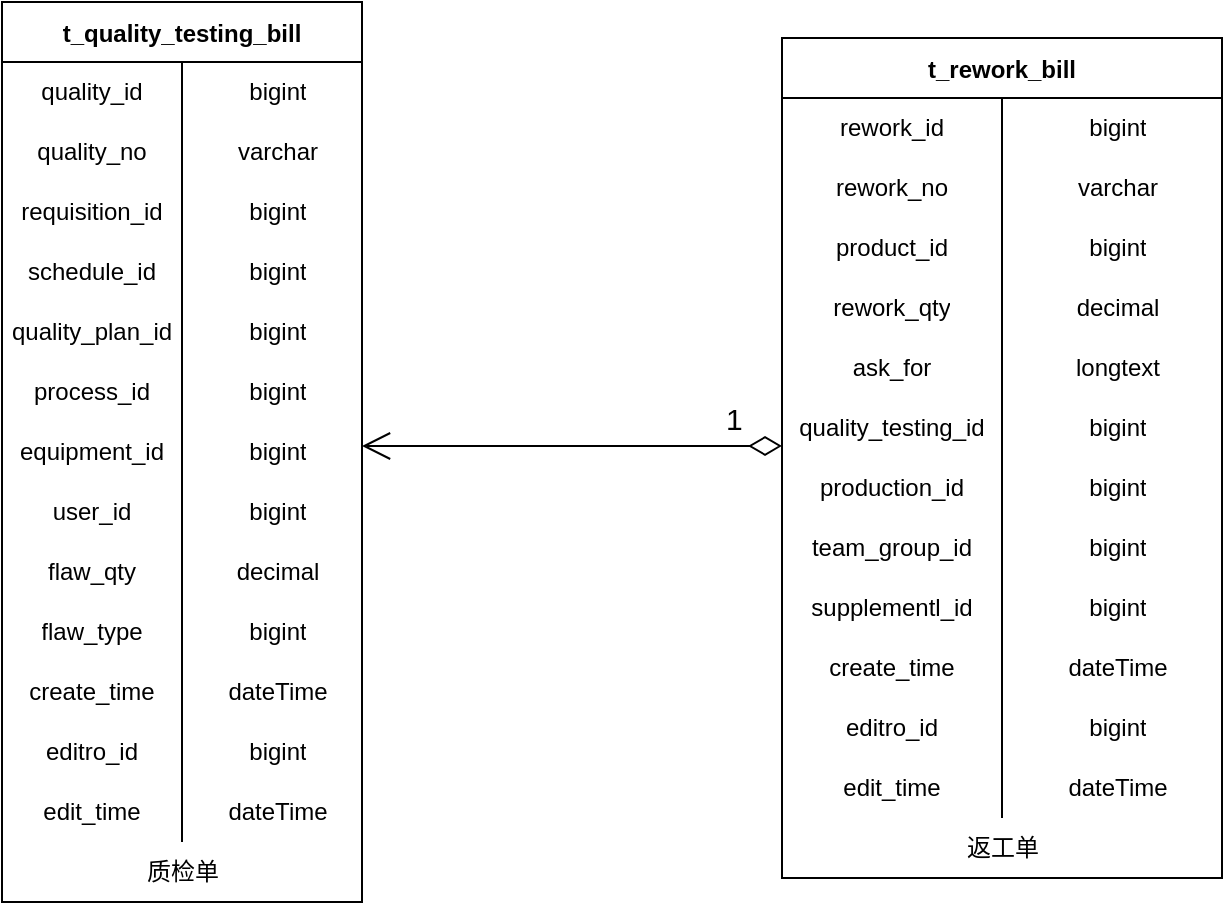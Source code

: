 <mxfile version="20.0.4" type="github">
  <diagram id="NBK3F4hpq46sdRmManh5" name="第 1 页">
    <mxGraphModel dx="1422" dy="786" grid="1" gridSize="10" guides="1" tooltips="1" connect="1" arrows="1" fold="1" page="1" pageScale="1" pageWidth="1654" pageHeight="2336" math="0" shadow="0">
      <root>
        <mxCell id="0" />
        <mxCell id="1" parent="0" />
        <mxCell id="cgO7AxnXe0ZDHDMXVODR-1" value="t_quality_testing_bill" style="shape=table;startSize=30;container=1;collapsible=0;childLayout=tableLayout;fixedRows=1;rowLines=0;fontStyle=1;" vertex="1" parent="1">
          <mxGeometry x="430" y="1110" width="180" height="450" as="geometry" />
        </mxCell>
        <mxCell id="cgO7AxnXe0ZDHDMXVODR-2" value="" style="shape=tableRow;horizontal=0;startSize=0;swimlaneHead=0;swimlaneBody=0;top=0;left=0;bottom=0;right=0;collapsible=0;dropTarget=0;fillColor=none;points=[[0,0.5],[1,0.5]];portConstraint=eastwest;" vertex="1" parent="cgO7AxnXe0ZDHDMXVODR-1">
          <mxGeometry y="30" width="180" height="30" as="geometry" />
        </mxCell>
        <mxCell id="cgO7AxnXe0ZDHDMXVODR-3" value="quality_id" style="shape=partialRectangle;html=1;whiteSpace=wrap;connectable=0;fillColor=none;top=0;left=0;bottom=0;right=0;overflow=hidden;pointerEvents=1;" vertex="1" parent="cgO7AxnXe0ZDHDMXVODR-2">
          <mxGeometry width="90" height="30" as="geometry">
            <mxRectangle width="90" height="30" as="alternateBounds" />
          </mxGeometry>
        </mxCell>
        <mxCell id="cgO7AxnXe0ZDHDMXVODR-4" value="bigint" style="shape=partialRectangle;html=1;whiteSpace=wrap;connectable=0;fillColor=none;top=0;left=0;bottom=0;right=0;align=center;spacingLeft=6;overflow=hidden;" vertex="1" parent="cgO7AxnXe0ZDHDMXVODR-2">
          <mxGeometry x="90" width="90" height="30" as="geometry">
            <mxRectangle width="90" height="30" as="alternateBounds" />
          </mxGeometry>
        </mxCell>
        <mxCell id="cgO7AxnXe0ZDHDMXVODR-5" value="" style="shape=tableRow;horizontal=0;startSize=0;swimlaneHead=0;swimlaneBody=0;top=0;left=0;bottom=0;right=0;collapsible=0;dropTarget=0;fillColor=none;points=[[0,0.5],[1,0.5]];portConstraint=eastwest;" vertex="1" parent="cgO7AxnXe0ZDHDMXVODR-1">
          <mxGeometry y="60" width="180" height="30" as="geometry" />
        </mxCell>
        <mxCell id="cgO7AxnXe0ZDHDMXVODR-6" value="quality_no" style="shape=partialRectangle;html=1;whiteSpace=wrap;connectable=0;fillColor=none;top=0;left=0;bottom=0;right=0;overflow=hidden;" vertex="1" parent="cgO7AxnXe0ZDHDMXVODR-5">
          <mxGeometry width="90" height="30" as="geometry">
            <mxRectangle width="90" height="30" as="alternateBounds" />
          </mxGeometry>
        </mxCell>
        <mxCell id="cgO7AxnXe0ZDHDMXVODR-7" value="varchar" style="shape=partialRectangle;html=1;whiteSpace=wrap;connectable=0;fillColor=none;top=0;left=0;bottom=0;right=0;align=center;spacingLeft=6;overflow=hidden;" vertex="1" parent="cgO7AxnXe0ZDHDMXVODR-5">
          <mxGeometry x="90" width="90" height="30" as="geometry">
            <mxRectangle width="90" height="30" as="alternateBounds" />
          </mxGeometry>
        </mxCell>
        <mxCell id="cgO7AxnXe0ZDHDMXVODR-8" value="" style="shape=tableRow;horizontal=0;startSize=0;swimlaneHead=0;swimlaneBody=0;top=0;left=0;bottom=0;right=0;collapsible=0;dropTarget=0;fillColor=none;points=[[0,0.5],[1,0.5]];portConstraint=eastwest;" vertex="1" parent="cgO7AxnXe0ZDHDMXVODR-1">
          <mxGeometry y="90" width="180" height="30" as="geometry" />
        </mxCell>
        <mxCell id="cgO7AxnXe0ZDHDMXVODR-9" value="requisition_id" style="shape=partialRectangle;html=1;whiteSpace=wrap;connectable=0;fillColor=none;top=0;left=0;bottom=0;right=0;overflow=hidden;" vertex="1" parent="cgO7AxnXe0ZDHDMXVODR-8">
          <mxGeometry width="90" height="30" as="geometry">
            <mxRectangle width="90" height="30" as="alternateBounds" />
          </mxGeometry>
        </mxCell>
        <mxCell id="cgO7AxnXe0ZDHDMXVODR-10" value="bigint" style="shape=partialRectangle;html=1;whiteSpace=wrap;connectable=0;fillColor=none;top=0;left=0;bottom=0;right=0;align=center;spacingLeft=6;overflow=hidden;" vertex="1" parent="cgO7AxnXe0ZDHDMXVODR-8">
          <mxGeometry x="90" width="90" height="30" as="geometry">
            <mxRectangle width="90" height="30" as="alternateBounds" />
          </mxGeometry>
        </mxCell>
        <mxCell id="cgO7AxnXe0ZDHDMXVODR-11" style="shape=tableRow;horizontal=0;startSize=0;swimlaneHead=0;swimlaneBody=0;top=0;left=0;bottom=0;right=0;collapsible=0;dropTarget=0;fillColor=none;points=[[0,0.5],[1,0.5]];portConstraint=eastwest;" vertex="1" parent="cgO7AxnXe0ZDHDMXVODR-1">
          <mxGeometry y="120" width="180" height="30" as="geometry" />
        </mxCell>
        <mxCell id="cgO7AxnXe0ZDHDMXVODR-12" value="schedule_id" style="shape=partialRectangle;html=1;whiteSpace=wrap;connectable=0;fillColor=none;top=0;left=0;bottom=0;right=0;overflow=hidden;" vertex="1" parent="cgO7AxnXe0ZDHDMXVODR-11">
          <mxGeometry width="90" height="30" as="geometry">
            <mxRectangle width="90" height="30" as="alternateBounds" />
          </mxGeometry>
        </mxCell>
        <mxCell id="cgO7AxnXe0ZDHDMXVODR-13" value="bigint" style="shape=partialRectangle;html=1;whiteSpace=wrap;connectable=0;fillColor=none;top=0;left=0;bottom=0;right=0;align=center;spacingLeft=6;overflow=hidden;" vertex="1" parent="cgO7AxnXe0ZDHDMXVODR-11">
          <mxGeometry x="90" width="90" height="30" as="geometry">
            <mxRectangle width="90" height="30" as="alternateBounds" />
          </mxGeometry>
        </mxCell>
        <mxCell id="cgO7AxnXe0ZDHDMXVODR-14" style="shape=tableRow;horizontal=0;startSize=0;swimlaneHead=0;swimlaneBody=0;top=0;left=0;bottom=0;right=0;collapsible=0;dropTarget=0;fillColor=none;points=[[0,0.5],[1,0.5]];portConstraint=eastwest;" vertex="1" parent="cgO7AxnXe0ZDHDMXVODR-1">
          <mxGeometry y="150" width="180" height="30" as="geometry" />
        </mxCell>
        <mxCell id="cgO7AxnXe0ZDHDMXVODR-15" value="quality_plan_id" style="shape=partialRectangle;html=1;whiteSpace=wrap;connectable=0;fillColor=none;top=0;left=0;bottom=0;right=0;overflow=hidden;" vertex="1" parent="cgO7AxnXe0ZDHDMXVODR-14">
          <mxGeometry width="90" height="30" as="geometry">
            <mxRectangle width="90" height="30" as="alternateBounds" />
          </mxGeometry>
        </mxCell>
        <mxCell id="cgO7AxnXe0ZDHDMXVODR-16" value="bigint" style="shape=partialRectangle;html=1;whiteSpace=wrap;connectable=0;fillColor=none;top=0;left=0;bottom=0;right=0;align=center;spacingLeft=6;overflow=hidden;" vertex="1" parent="cgO7AxnXe0ZDHDMXVODR-14">
          <mxGeometry x="90" width="90" height="30" as="geometry">
            <mxRectangle width="90" height="30" as="alternateBounds" />
          </mxGeometry>
        </mxCell>
        <mxCell id="cgO7AxnXe0ZDHDMXVODR-17" style="shape=tableRow;horizontal=0;startSize=0;swimlaneHead=0;swimlaneBody=0;top=0;left=0;bottom=0;right=0;collapsible=0;dropTarget=0;fillColor=none;points=[[0,0.5],[1,0.5]];portConstraint=eastwest;" vertex="1" parent="cgO7AxnXe0ZDHDMXVODR-1">
          <mxGeometry y="180" width="180" height="30" as="geometry" />
        </mxCell>
        <mxCell id="cgO7AxnXe0ZDHDMXVODR-18" value="process_id" style="shape=partialRectangle;html=1;whiteSpace=wrap;connectable=0;fillColor=none;top=0;left=0;bottom=0;right=0;overflow=hidden;" vertex="1" parent="cgO7AxnXe0ZDHDMXVODR-17">
          <mxGeometry width="90" height="30" as="geometry">
            <mxRectangle width="90" height="30" as="alternateBounds" />
          </mxGeometry>
        </mxCell>
        <mxCell id="cgO7AxnXe0ZDHDMXVODR-19" value="bigint" style="shape=partialRectangle;html=1;whiteSpace=wrap;connectable=0;fillColor=none;top=0;left=0;bottom=0;right=0;align=center;spacingLeft=6;overflow=hidden;" vertex="1" parent="cgO7AxnXe0ZDHDMXVODR-17">
          <mxGeometry x="90" width="90" height="30" as="geometry">
            <mxRectangle width="90" height="30" as="alternateBounds" />
          </mxGeometry>
        </mxCell>
        <mxCell id="cgO7AxnXe0ZDHDMXVODR-20" style="shape=tableRow;horizontal=0;startSize=0;swimlaneHead=0;swimlaneBody=0;top=0;left=0;bottom=0;right=0;collapsible=0;dropTarget=0;fillColor=none;points=[[0,0.5],[1,0.5]];portConstraint=eastwest;" vertex="1" parent="cgO7AxnXe0ZDHDMXVODR-1">
          <mxGeometry y="210" width="180" height="30" as="geometry" />
        </mxCell>
        <mxCell id="cgO7AxnXe0ZDHDMXVODR-21" value="equipment_id" style="shape=partialRectangle;html=1;whiteSpace=wrap;connectable=0;fillColor=none;top=0;left=0;bottom=0;right=0;overflow=hidden;" vertex="1" parent="cgO7AxnXe0ZDHDMXVODR-20">
          <mxGeometry width="90" height="30" as="geometry">
            <mxRectangle width="90" height="30" as="alternateBounds" />
          </mxGeometry>
        </mxCell>
        <mxCell id="cgO7AxnXe0ZDHDMXVODR-22" value="bigint" style="shape=partialRectangle;html=1;whiteSpace=wrap;connectable=0;fillColor=none;top=0;left=0;bottom=0;right=0;align=center;spacingLeft=6;overflow=hidden;" vertex="1" parent="cgO7AxnXe0ZDHDMXVODR-20">
          <mxGeometry x="90" width="90" height="30" as="geometry">
            <mxRectangle width="90" height="30" as="alternateBounds" />
          </mxGeometry>
        </mxCell>
        <mxCell id="cgO7AxnXe0ZDHDMXVODR-23" style="shape=tableRow;horizontal=0;startSize=0;swimlaneHead=0;swimlaneBody=0;top=0;left=0;bottom=0;right=0;collapsible=0;dropTarget=0;fillColor=none;points=[[0,0.5],[1,0.5]];portConstraint=eastwest;" vertex="1" parent="cgO7AxnXe0ZDHDMXVODR-1">
          <mxGeometry y="240" width="180" height="30" as="geometry" />
        </mxCell>
        <mxCell id="cgO7AxnXe0ZDHDMXVODR-24" value="user_id" style="shape=partialRectangle;html=1;whiteSpace=wrap;connectable=0;fillColor=none;top=0;left=0;bottom=0;right=0;overflow=hidden;" vertex="1" parent="cgO7AxnXe0ZDHDMXVODR-23">
          <mxGeometry width="90" height="30" as="geometry">
            <mxRectangle width="90" height="30" as="alternateBounds" />
          </mxGeometry>
        </mxCell>
        <mxCell id="cgO7AxnXe0ZDHDMXVODR-25" value="bigint" style="shape=partialRectangle;html=1;whiteSpace=wrap;connectable=0;fillColor=none;top=0;left=0;bottom=0;right=0;align=center;spacingLeft=6;overflow=hidden;" vertex="1" parent="cgO7AxnXe0ZDHDMXVODR-23">
          <mxGeometry x="90" width="90" height="30" as="geometry">
            <mxRectangle width="90" height="30" as="alternateBounds" />
          </mxGeometry>
        </mxCell>
        <mxCell id="cgO7AxnXe0ZDHDMXVODR-26" style="shape=tableRow;horizontal=0;startSize=0;swimlaneHead=0;swimlaneBody=0;top=0;left=0;bottom=0;right=0;collapsible=0;dropTarget=0;fillColor=none;points=[[0,0.5],[1,0.5]];portConstraint=eastwest;" vertex="1" parent="cgO7AxnXe0ZDHDMXVODR-1">
          <mxGeometry y="270" width="180" height="30" as="geometry" />
        </mxCell>
        <mxCell id="cgO7AxnXe0ZDHDMXVODR-27" value="flaw_qty" style="shape=partialRectangle;html=1;whiteSpace=wrap;connectable=0;fillColor=none;top=0;left=0;bottom=0;right=0;overflow=hidden;" vertex="1" parent="cgO7AxnXe0ZDHDMXVODR-26">
          <mxGeometry width="90" height="30" as="geometry">
            <mxRectangle width="90" height="30" as="alternateBounds" />
          </mxGeometry>
        </mxCell>
        <mxCell id="cgO7AxnXe0ZDHDMXVODR-28" value="decimal" style="shape=partialRectangle;html=1;whiteSpace=wrap;connectable=0;fillColor=none;top=0;left=0;bottom=0;right=0;align=center;spacingLeft=6;overflow=hidden;" vertex="1" parent="cgO7AxnXe0ZDHDMXVODR-26">
          <mxGeometry x="90" width="90" height="30" as="geometry">
            <mxRectangle width="90" height="30" as="alternateBounds" />
          </mxGeometry>
        </mxCell>
        <mxCell id="cgO7AxnXe0ZDHDMXVODR-29" style="shape=tableRow;horizontal=0;startSize=0;swimlaneHead=0;swimlaneBody=0;top=0;left=0;bottom=0;right=0;collapsible=0;dropTarget=0;fillColor=none;points=[[0,0.5],[1,0.5]];portConstraint=eastwest;" vertex="1" parent="cgO7AxnXe0ZDHDMXVODR-1">
          <mxGeometry y="300" width="180" height="30" as="geometry" />
        </mxCell>
        <mxCell id="cgO7AxnXe0ZDHDMXVODR-30" value="flaw_type" style="shape=partialRectangle;html=1;whiteSpace=wrap;connectable=0;fillColor=none;top=0;left=0;bottom=0;right=0;overflow=hidden;" vertex="1" parent="cgO7AxnXe0ZDHDMXVODR-29">
          <mxGeometry width="90" height="30" as="geometry">
            <mxRectangle width="90" height="30" as="alternateBounds" />
          </mxGeometry>
        </mxCell>
        <mxCell id="cgO7AxnXe0ZDHDMXVODR-31" value="bigint" style="shape=partialRectangle;html=1;whiteSpace=wrap;connectable=0;fillColor=none;top=0;left=0;bottom=0;right=0;align=center;spacingLeft=6;overflow=hidden;" vertex="1" parent="cgO7AxnXe0ZDHDMXVODR-29">
          <mxGeometry x="90" width="90" height="30" as="geometry">
            <mxRectangle width="90" height="30" as="alternateBounds" />
          </mxGeometry>
        </mxCell>
        <mxCell id="cgO7AxnXe0ZDHDMXVODR-32" style="shape=tableRow;horizontal=0;startSize=0;swimlaneHead=0;swimlaneBody=0;top=0;left=0;bottom=0;right=0;collapsible=0;dropTarget=0;fillColor=none;points=[[0,0.5],[1,0.5]];portConstraint=eastwest;" vertex="1" parent="cgO7AxnXe0ZDHDMXVODR-1">
          <mxGeometry y="330" width="180" height="30" as="geometry" />
        </mxCell>
        <mxCell id="cgO7AxnXe0ZDHDMXVODR-33" value="create_time" style="shape=partialRectangle;html=1;whiteSpace=wrap;connectable=0;fillColor=none;top=0;left=0;bottom=0;right=0;overflow=hidden;" vertex="1" parent="cgO7AxnXe0ZDHDMXVODR-32">
          <mxGeometry width="90" height="30" as="geometry">
            <mxRectangle width="90" height="30" as="alternateBounds" />
          </mxGeometry>
        </mxCell>
        <mxCell id="cgO7AxnXe0ZDHDMXVODR-34" value="dateTime" style="shape=partialRectangle;html=1;whiteSpace=wrap;connectable=0;fillColor=none;top=0;left=0;bottom=0;right=0;align=center;spacingLeft=6;overflow=hidden;" vertex="1" parent="cgO7AxnXe0ZDHDMXVODR-32">
          <mxGeometry x="90" width="90" height="30" as="geometry">
            <mxRectangle width="90" height="30" as="alternateBounds" />
          </mxGeometry>
        </mxCell>
        <mxCell id="cgO7AxnXe0ZDHDMXVODR-35" style="shape=tableRow;horizontal=0;startSize=0;swimlaneHead=0;swimlaneBody=0;top=0;left=0;bottom=0;right=0;collapsible=0;dropTarget=0;fillColor=none;points=[[0,0.5],[1,0.5]];portConstraint=eastwest;" vertex="1" parent="cgO7AxnXe0ZDHDMXVODR-1">
          <mxGeometry y="360" width="180" height="30" as="geometry" />
        </mxCell>
        <mxCell id="cgO7AxnXe0ZDHDMXVODR-36" value="editro_id" style="shape=partialRectangle;html=1;whiteSpace=wrap;connectable=0;fillColor=none;top=0;left=0;bottom=0;right=0;overflow=hidden;" vertex="1" parent="cgO7AxnXe0ZDHDMXVODR-35">
          <mxGeometry width="90" height="30" as="geometry">
            <mxRectangle width="90" height="30" as="alternateBounds" />
          </mxGeometry>
        </mxCell>
        <mxCell id="cgO7AxnXe0ZDHDMXVODR-37" value="bigint" style="shape=partialRectangle;html=1;whiteSpace=wrap;connectable=0;fillColor=none;top=0;left=0;bottom=0;right=0;align=center;spacingLeft=6;overflow=hidden;" vertex="1" parent="cgO7AxnXe0ZDHDMXVODR-35">
          <mxGeometry x="90" width="90" height="30" as="geometry">
            <mxRectangle width="90" height="30" as="alternateBounds" />
          </mxGeometry>
        </mxCell>
        <mxCell id="cgO7AxnXe0ZDHDMXVODR-38" style="shape=tableRow;horizontal=0;startSize=0;swimlaneHead=0;swimlaneBody=0;top=0;left=0;bottom=0;right=0;collapsible=0;dropTarget=0;fillColor=none;points=[[0,0.5],[1,0.5]];portConstraint=eastwest;" vertex="1" parent="cgO7AxnXe0ZDHDMXVODR-1">
          <mxGeometry y="390" width="180" height="30" as="geometry" />
        </mxCell>
        <mxCell id="cgO7AxnXe0ZDHDMXVODR-39" value="edit_time" style="shape=partialRectangle;html=1;whiteSpace=wrap;connectable=0;fillColor=none;top=0;left=0;bottom=0;right=0;overflow=hidden;" vertex="1" parent="cgO7AxnXe0ZDHDMXVODR-38">
          <mxGeometry width="90" height="30" as="geometry">
            <mxRectangle width="90" height="30" as="alternateBounds" />
          </mxGeometry>
        </mxCell>
        <mxCell id="cgO7AxnXe0ZDHDMXVODR-40" value="dateTime" style="shape=partialRectangle;html=1;whiteSpace=wrap;connectable=0;fillColor=none;top=0;left=0;bottom=0;right=0;align=center;spacingLeft=6;overflow=hidden;" vertex="1" parent="cgO7AxnXe0ZDHDMXVODR-38">
          <mxGeometry x="90" width="90" height="30" as="geometry">
            <mxRectangle width="90" height="30" as="alternateBounds" />
          </mxGeometry>
        </mxCell>
        <mxCell id="cgO7AxnXe0ZDHDMXVODR-41" value="质检单" style="text;html=1;align=center;verticalAlign=middle;resizable=0;points=[];autosize=1;strokeColor=none;fillColor=none;" vertex="1" parent="1">
          <mxGeometry x="490" y="1530" width="60" height="30" as="geometry" />
        </mxCell>
        <mxCell id="cgO7AxnXe0ZDHDMXVODR-42" value="t_rework_bill" style="shape=table;startSize=30;container=1;collapsible=0;childLayout=tableLayout;fixedRows=1;rowLines=0;fontStyle=1;" vertex="1" parent="1">
          <mxGeometry x="820" y="1128" width="220" height="420" as="geometry" />
        </mxCell>
        <mxCell id="cgO7AxnXe0ZDHDMXVODR-43" value="" style="shape=tableRow;horizontal=0;startSize=0;swimlaneHead=0;swimlaneBody=0;top=0;left=0;bottom=0;right=0;collapsible=0;dropTarget=0;fillColor=none;points=[[0,0.5],[1,0.5]];portConstraint=eastwest;" vertex="1" parent="cgO7AxnXe0ZDHDMXVODR-42">
          <mxGeometry y="30" width="220" height="30" as="geometry" />
        </mxCell>
        <mxCell id="cgO7AxnXe0ZDHDMXVODR-44" value="rework_id" style="shape=partialRectangle;html=1;whiteSpace=wrap;connectable=0;fillColor=none;top=0;left=0;bottom=0;right=0;overflow=hidden;pointerEvents=1;" vertex="1" parent="cgO7AxnXe0ZDHDMXVODR-43">
          <mxGeometry width="110" height="30" as="geometry">
            <mxRectangle width="110" height="30" as="alternateBounds" />
          </mxGeometry>
        </mxCell>
        <mxCell id="cgO7AxnXe0ZDHDMXVODR-45" value="bigint" style="shape=partialRectangle;html=1;whiteSpace=wrap;connectable=0;fillColor=none;top=0;left=0;bottom=0;right=0;align=center;spacingLeft=6;overflow=hidden;" vertex="1" parent="cgO7AxnXe0ZDHDMXVODR-43">
          <mxGeometry x="110" width="110" height="30" as="geometry">
            <mxRectangle width="110" height="30" as="alternateBounds" />
          </mxGeometry>
        </mxCell>
        <mxCell id="cgO7AxnXe0ZDHDMXVODR-46" value="" style="shape=tableRow;horizontal=0;startSize=0;swimlaneHead=0;swimlaneBody=0;top=0;left=0;bottom=0;right=0;collapsible=0;dropTarget=0;fillColor=none;points=[[0,0.5],[1,0.5]];portConstraint=eastwest;" vertex="1" parent="cgO7AxnXe0ZDHDMXVODR-42">
          <mxGeometry y="60" width="220" height="30" as="geometry" />
        </mxCell>
        <mxCell id="cgO7AxnXe0ZDHDMXVODR-47" value="rework_no" style="shape=partialRectangle;html=1;whiteSpace=wrap;connectable=0;fillColor=none;top=0;left=0;bottom=0;right=0;overflow=hidden;" vertex="1" parent="cgO7AxnXe0ZDHDMXVODR-46">
          <mxGeometry width="110" height="30" as="geometry">
            <mxRectangle width="110" height="30" as="alternateBounds" />
          </mxGeometry>
        </mxCell>
        <mxCell id="cgO7AxnXe0ZDHDMXVODR-48" value="varchar" style="shape=partialRectangle;html=1;whiteSpace=wrap;connectable=0;fillColor=none;top=0;left=0;bottom=0;right=0;align=center;spacingLeft=6;overflow=hidden;" vertex="1" parent="cgO7AxnXe0ZDHDMXVODR-46">
          <mxGeometry x="110" width="110" height="30" as="geometry">
            <mxRectangle width="110" height="30" as="alternateBounds" />
          </mxGeometry>
        </mxCell>
        <mxCell id="cgO7AxnXe0ZDHDMXVODR-58" style="shape=tableRow;horizontal=0;startSize=0;swimlaneHead=0;swimlaneBody=0;top=0;left=0;bottom=0;right=0;collapsible=0;dropTarget=0;fillColor=none;points=[[0,0.5],[1,0.5]];portConstraint=eastwest;" vertex="1" parent="cgO7AxnXe0ZDHDMXVODR-42">
          <mxGeometry y="90" width="220" height="30" as="geometry" />
        </mxCell>
        <mxCell id="cgO7AxnXe0ZDHDMXVODR-59" value="product_id" style="shape=partialRectangle;html=1;whiteSpace=wrap;connectable=0;fillColor=none;top=0;left=0;bottom=0;right=0;overflow=hidden;" vertex="1" parent="cgO7AxnXe0ZDHDMXVODR-58">
          <mxGeometry width="110" height="30" as="geometry">
            <mxRectangle width="110" height="30" as="alternateBounds" />
          </mxGeometry>
        </mxCell>
        <mxCell id="cgO7AxnXe0ZDHDMXVODR-60" value="bigint" style="shape=partialRectangle;html=1;whiteSpace=wrap;connectable=0;fillColor=none;top=0;left=0;bottom=0;right=0;align=center;spacingLeft=6;overflow=hidden;" vertex="1" parent="cgO7AxnXe0ZDHDMXVODR-58">
          <mxGeometry x="110" width="110" height="30" as="geometry">
            <mxRectangle width="110" height="30" as="alternateBounds" />
          </mxGeometry>
        </mxCell>
        <mxCell id="cgO7AxnXe0ZDHDMXVODR-49" value="" style="shape=tableRow;horizontal=0;startSize=0;swimlaneHead=0;swimlaneBody=0;top=0;left=0;bottom=0;right=0;collapsible=0;dropTarget=0;fillColor=none;points=[[0,0.5],[1,0.5]];portConstraint=eastwest;" vertex="1" parent="cgO7AxnXe0ZDHDMXVODR-42">
          <mxGeometry y="120" width="220" height="30" as="geometry" />
        </mxCell>
        <mxCell id="cgO7AxnXe0ZDHDMXVODR-50" value="rework_qty" style="shape=partialRectangle;html=1;whiteSpace=wrap;connectable=0;fillColor=none;top=0;left=0;bottom=0;right=0;overflow=hidden;" vertex="1" parent="cgO7AxnXe0ZDHDMXVODR-49">
          <mxGeometry width="110" height="30" as="geometry">
            <mxRectangle width="110" height="30" as="alternateBounds" />
          </mxGeometry>
        </mxCell>
        <mxCell id="cgO7AxnXe0ZDHDMXVODR-51" value="decimal" style="shape=partialRectangle;html=1;whiteSpace=wrap;connectable=0;fillColor=none;top=0;left=0;bottom=0;right=0;align=center;spacingLeft=6;overflow=hidden;" vertex="1" parent="cgO7AxnXe0ZDHDMXVODR-49">
          <mxGeometry x="110" width="110" height="30" as="geometry">
            <mxRectangle width="110" height="30" as="alternateBounds" />
          </mxGeometry>
        </mxCell>
        <mxCell id="cgO7AxnXe0ZDHDMXVODR-52" style="shape=tableRow;horizontal=0;startSize=0;swimlaneHead=0;swimlaneBody=0;top=0;left=0;bottom=0;right=0;collapsible=0;dropTarget=0;fillColor=none;points=[[0,0.5],[1,0.5]];portConstraint=eastwest;" vertex="1" parent="cgO7AxnXe0ZDHDMXVODR-42">
          <mxGeometry y="150" width="220" height="30" as="geometry" />
        </mxCell>
        <mxCell id="cgO7AxnXe0ZDHDMXVODR-53" value="ask_for" style="shape=partialRectangle;html=1;whiteSpace=wrap;connectable=0;fillColor=none;top=0;left=0;bottom=0;right=0;overflow=hidden;" vertex="1" parent="cgO7AxnXe0ZDHDMXVODR-52">
          <mxGeometry width="110" height="30" as="geometry">
            <mxRectangle width="110" height="30" as="alternateBounds" />
          </mxGeometry>
        </mxCell>
        <mxCell id="cgO7AxnXe0ZDHDMXVODR-54" value="longtext" style="shape=partialRectangle;html=1;whiteSpace=wrap;connectable=0;fillColor=none;top=0;left=0;bottom=0;right=0;align=center;spacingLeft=6;overflow=hidden;" vertex="1" parent="cgO7AxnXe0ZDHDMXVODR-52">
          <mxGeometry x="110" width="110" height="30" as="geometry">
            <mxRectangle width="110" height="30" as="alternateBounds" />
          </mxGeometry>
        </mxCell>
        <mxCell id="cgO7AxnXe0ZDHDMXVODR-55" style="shape=tableRow;horizontal=0;startSize=0;swimlaneHead=0;swimlaneBody=0;top=0;left=0;bottom=0;right=0;collapsible=0;dropTarget=0;fillColor=none;points=[[0,0.5],[1,0.5]];portConstraint=eastwest;" vertex="1" parent="cgO7AxnXe0ZDHDMXVODR-42">
          <mxGeometry y="180" width="220" height="30" as="geometry" />
        </mxCell>
        <mxCell id="cgO7AxnXe0ZDHDMXVODR-56" value="quality_testing_id" style="shape=partialRectangle;html=1;whiteSpace=wrap;connectable=0;fillColor=none;top=0;left=0;bottom=0;right=0;overflow=hidden;" vertex="1" parent="cgO7AxnXe0ZDHDMXVODR-55">
          <mxGeometry width="110" height="30" as="geometry">
            <mxRectangle width="110" height="30" as="alternateBounds" />
          </mxGeometry>
        </mxCell>
        <mxCell id="cgO7AxnXe0ZDHDMXVODR-57" value="bigint" style="shape=partialRectangle;html=1;whiteSpace=wrap;connectable=0;fillColor=none;top=0;left=0;bottom=0;right=0;align=center;spacingLeft=6;overflow=hidden;" vertex="1" parent="cgO7AxnXe0ZDHDMXVODR-55">
          <mxGeometry x="110" width="110" height="30" as="geometry">
            <mxRectangle width="110" height="30" as="alternateBounds" />
          </mxGeometry>
        </mxCell>
        <mxCell id="cgO7AxnXe0ZDHDMXVODR-78" style="shape=tableRow;horizontal=0;startSize=0;swimlaneHead=0;swimlaneBody=0;top=0;left=0;bottom=0;right=0;collapsible=0;dropTarget=0;fillColor=none;points=[[0,0.5],[1,0.5]];portConstraint=eastwest;" vertex="1" parent="cgO7AxnXe0ZDHDMXVODR-42">
          <mxGeometry y="210" width="220" height="30" as="geometry" />
        </mxCell>
        <mxCell id="cgO7AxnXe0ZDHDMXVODR-79" value="production_id" style="shape=partialRectangle;html=1;whiteSpace=wrap;connectable=0;fillColor=none;top=0;left=0;bottom=0;right=0;overflow=hidden;" vertex="1" parent="cgO7AxnXe0ZDHDMXVODR-78">
          <mxGeometry width="110" height="30" as="geometry">
            <mxRectangle width="110" height="30" as="alternateBounds" />
          </mxGeometry>
        </mxCell>
        <mxCell id="cgO7AxnXe0ZDHDMXVODR-80" value="bigint" style="shape=partialRectangle;html=1;whiteSpace=wrap;connectable=0;fillColor=none;top=0;left=0;bottom=0;right=0;align=center;spacingLeft=6;overflow=hidden;" vertex="1" parent="cgO7AxnXe0ZDHDMXVODR-78">
          <mxGeometry x="110" width="110" height="30" as="geometry">
            <mxRectangle width="110" height="30" as="alternateBounds" />
          </mxGeometry>
        </mxCell>
        <mxCell id="cgO7AxnXe0ZDHDMXVODR-61" style="shape=tableRow;horizontal=0;startSize=0;swimlaneHead=0;swimlaneBody=0;top=0;left=0;bottom=0;right=0;collapsible=0;dropTarget=0;fillColor=none;points=[[0,0.5],[1,0.5]];portConstraint=eastwest;" vertex="1" parent="cgO7AxnXe0ZDHDMXVODR-42">
          <mxGeometry y="240" width="220" height="30" as="geometry" />
        </mxCell>
        <mxCell id="cgO7AxnXe0ZDHDMXVODR-62" value="team_group_id" style="shape=partialRectangle;html=1;whiteSpace=wrap;connectable=0;fillColor=none;top=0;left=0;bottom=0;right=0;overflow=hidden;" vertex="1" parent="cgO7AxnXe0ZDHDMXVODR-61">
          <mxGeometry width="110" height="30" as="geometry">
            <mxRectangle width="110" height="30" as="alternateBounds" />
          </mxGeometry>
        </mxCell>
        <mxCell id="cgO7AxnXe0ZDHDMXVODR-63" value="bigint" style="shape=partialRectangle;html=1;whiteSpace=wrap;connectable=0;fillColor=none;top=0;left=0;bottom=0;right=0;align=center;spacingLeft=6;overflow=hidden;" vertex="1" parent="cgO7AxnXe0ZDHDMXVODR-61">
          <mxGeometry x="110" width="110" height="30" as="geometry">
            <mxRectangle width="110" height="30" as="alternateBounds" />
          </mxGeometry>
        </mxCell>
        <mxCell id="cgO7AxnXe0ZDHDMXVODR-64" style="shape=tableRow;horizontal=0;startSize=0;swimlaneHead=0;swimlaneBody=0;top=0;left=0;bottom=0;right=0;collapsible=0;dropTarget=0;fillColor=none;points=[[0,0.5],[1,0.5]];portConstraint=eastwest;" vertex="1" parent="cgO7AxnXe0ZDHDMXVODR-42">
          <mxGeometry y="270" width="220" height="30" as="geometry" />
        </mxCell>
        <mxCell id="cgO7AxnXe0ZDHDMXVODR-65" value="supplementl_id" style="shape=partialRectangle;html=1;whiteSpace=wrap;connectable=0;fillColor=none;top=0;left=0;bottom=0;right=0;overflow=hidden;" vertex="1" parent="cgO7AxnXe0ZDHDMXVODR-64">
          <mxGeometry width="110" height="30" as="geometry">
            <mxRectangle width="110" height="30" as="alternateBounds" />
          </mxGeometry>
        </mxCell>
        <mxCell id="cgO7AxnXe0ZDHDMXVODR-66" value="bigint" style="shape=partialRectangle;html=1;whiteSpace=wrap;connectable=0;fillColor=none;top=0;left=0;bottom=0;right=0;align=center;spacingLeft=6;overflow=hidden;" vertex="1" parent="cgO7AxnXe0ZDHDMXVODR-64">
          <mxGeometry x="110" width="110" height="30" as="geometry">
            <mxRectangle width="110" height="30" as="alternateBounds" />
          </mxGeometry>
        </mxCell>
        <mxCell id="cgO7AxnXe0ZDHDMXVODR-67" style="shape=tableRow;horizontal=0;startSize=0;swimlaneHead=0;swimlaneBody=0;top=0;left=0;bottom=0;right=0;collapsible=0;dropTarget=0;fillColor=none;points=[[0,0.5],[1,0.5]];portConstraint=eastwest;" vertex="1" parent="cgO7AxnXe0ZDHDMXVODR-42">
          <mxGeometry y="300" width="220" height="30" as="geometry" />
        </mxCell>
        <mxCell id="cgO7AxnXe0ZDHDMXVODR-68" value="create_time" style="shape=partialRectangle;html=1;whiteSpace=wrap;connectable=0;fillColor=none;top=0;left=0;bottom=0;right=0;overflow=hidden;" vertex="1" parent="cgO7AxnXe0ZDHDMXVODR-67">
          <mxGeometry width="110" height="30" as="geometry">
            <mxRectangle width="110" height="30" as="alternateBounds" />
          </mxGeometry>
        </mxCell>
        <mxCell id="cgO7AxnXe0ZDHDMXVODR-69" value="dateTime" style="shape=partialRectangle;html=1;whiteSpace=wrap;connectable=0;fillColor=none;top=0;left=0;bottom=0;right=0;align=center;spacingLeft=6;overflow=hidden;" vertex="1" parent="cgO7AxnXe0ZDHDMXVODR-67">
          <mxGeometry x="110" width="110" height="30" as="geometry">
            <mxRectangle width="110" height="30" as="alternateBounds" />
          </mxGeometry>
        </mxCell>
        <mxCell id="cgO7AxnXe0ZDHDMXVODR-70" style="shape=tableRow;horizontal=0;startSize=0;swimlaneHead=0;swimlaneBody=0;top=0;left=0;bottom=0;right=0;collapsible=0;dropTarget=0;fillColor=none;points=[[0,0.5],[1,0.5]];portConstraint=eastwest;" vertex="1" parent="cgO7AxnXe0ZDHDMXVODR-42">
          <mxGeometry y="330" width="220" height="30" as="geometry" />
        </mxCell>
        <mxCell id="cgO7AxnXe0ZDHDMXVODR-71" value="editro_id" style="shape=partialRectangle;html=1;whiteSpace=wrap;connectable=0;fillColor=none;top=0;left=0;bottom=0;right=0;overflow=hidden;" vertex="1" parent="cgO7AxnXe0ZDHDMXVODR-70">
          <mxGeometry width="110" height="30" as="geometry">
            <mxRectangle width="110" height="30" as="alternateBounds" />
          </mxGeometry>
        </mxCell>
        <mxCell id="cgO7AxnXe0ZDHDMXVODR-72" value="bigint" style="shape=partialRectangle;html=1;whiteSpace=wrap;connectable=0;fillColor=none;top=0;left=0;bottom=0;right=0;align=center;spacingLeft=6;overflow=hidden;" vertex="1" parent="cgO7AxnXe0ZDHDMXVODR-70">
          <mxGeometry x="110" width="110" height="30" as="geometry">
            <mxRectangle width="110" height="30" as="alternateBounds" />
          </mxGeometry>
        </mxCell>
        <mxCell id="cgO7AxnXe0ZDHDMXVODR-73" style="shape=tableRow;horizontal=0;startSize=0;swimlaneHead=0;swimlaneBody=0;top=0;left=0;bottom=0;right=0;collapsible=0;dropTarget=0;fillColor=none;points=[[0,0.5],[1,0.5]];portConstraint=eastwest;" vertex="1" parent="cgO7AxnXe0ZDHDMXVODR-42">
          <mxGeometry y="360" width="220" height="30" as="geometry" />
        </mxCell>
        <mxCell id="cgO7AxnXe0ZDHDMXVODR-74" value="edit_time" style="shape=partialRectangle;html=1;whiteSpace=wrap;connectable=0;fillColor=none;top=0;left=0;bottom=0;right=0;overflow=hidden;" vertex="1" parent="cgO7AxnXe0ZDHDMXVODR-73">
          <mxGeometry width="110" height="30" as="geometry">
            <mxRectangle width="110" height="30" as="alternateBounds" />
          </mxGeometry>
        </mxCell>
        <mxCell id="cgO7AxnXe0ZDHDMXVODR-75" value="dateTime" style="shape=partialRectangle;html=1;whiteSpace=wrap;connectable=0;fillColor=none;top=0;left=0;bottom=0;right=0;align=center;spacingLeft=6;overflow=hidden;" vertex="1" parent="cgO7AxnXe0ZDHDMXVODR-73">
          <mxGeometry x="110" width="110" height="30" as="geometry">
            <mxRectangle width="110" height="30" as="alternateBounds" />
          </mxGeometry>
        </mxCell>
        <mxCell id="cgO7AxnXe0ZDHDMXVODR-76" value="返工单" style="text;html=1;align=center;verticalAlign=middle;resizable=0;points=[];autosize=1;strokeColor=none;fillColor=none;" vertex="1" parent="1">
          <mxGeometry x="900" y="1518" width="60" height="30" as="geometry" />
        </mxCell>
        <mxCell id="cgO7AxnXe0ZDHDMXVODR-77" value="&lt;font style=&quot;font-size: 15px;&quot;&gt;1&lt;/font&gt;" style="endArrow=open;html=1;endSize=12;startArrow=diamondThin;startSize=14;startFill=0;edgeStyle=orthogonalEdgeStyle;align=left;verticalAlign=bottom;rounded=0;exitX=0;exitY=0.8;exitDx=0;exitDy=0;exitPerimeter=0;strokeWidth=1;" edge="1" parent="1">
          <mxGeometry x="-0.714" y="-2" relative="1" as="geometry">
            <mxPoint x="820" y="1332" as="sourcePoint" />
            <mxPoint x="610" y="1332" as="targetPoint" />
            <mxPoint as="offset" />
          </mxGeometry>
        </mxCell>
      </root>
    </mxGraphModel>
  </diagram>
</mxfile>
